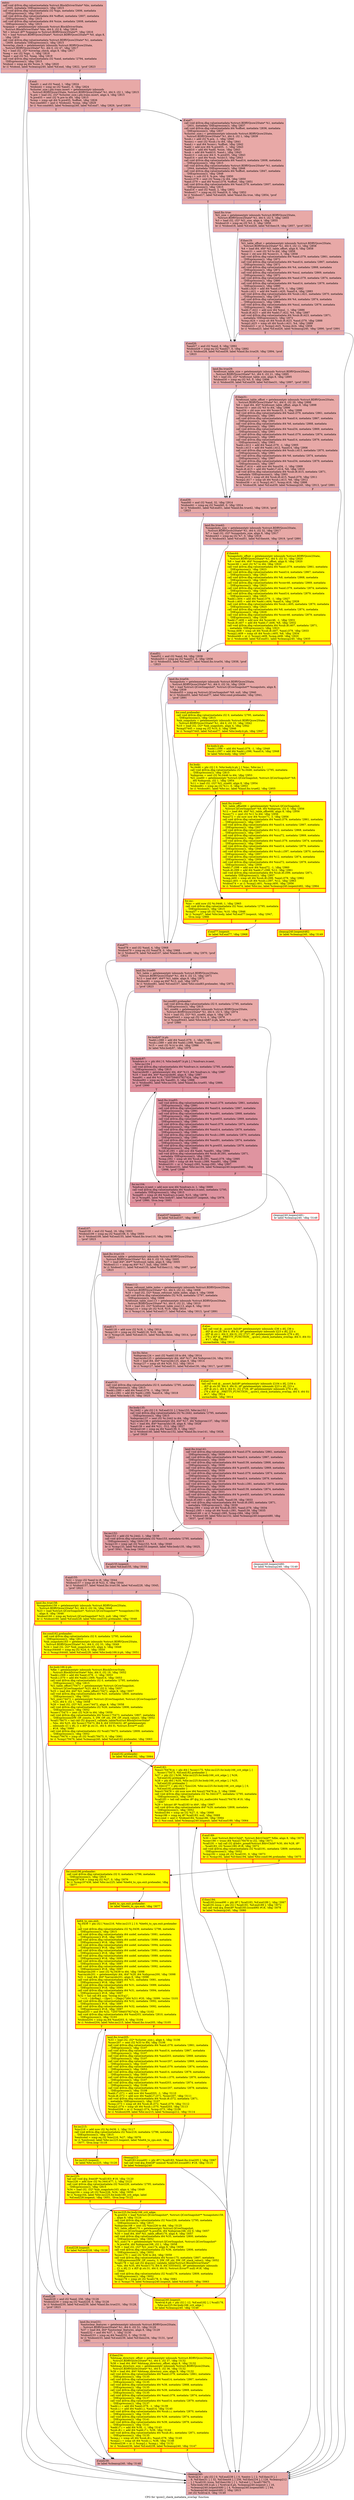 digraph "CFG for 'qcow2_check_metadata_overlap' function" {
	label="CFG for 'qcow2_check_metadata_overlap' function";

	Node0x55f1d0588f10 [shape=record,color="#3d50c3ff", style=filled, fillcolor="#ca3b3770",label="{entry:\l  call void @llvm.dbg.value(metadata %struct.BlockDriverState* %bs, metadata\l... !2605, metadata !DIExpression()), !dbg !2815\l  call void @llvm.dbg.value(metadata i32 %ign, metadata !2606, metadata\l... !DIExpression()), !dbg !2815\l  call void @llvm.dbg.value(metadata i64 %offset, metadata !2607, metadata\l... !DIExpression()), !dbg !2815\l  call void @llvm.dbg.value(metadata i64 %size, metadata !2608, metadata\l... !DIExpression()), !dbg !2815\l  %opaque = getelementptr inbounds %struct.BlockDriverState,\l... %struct.BlockDriverState* %bs, i64 0, i32 8, !dbg !2816\l  %0 = bitcast i8** %opaque to %struct.BDRVQcow2State**, !dbg !2816\l  %1 = load %struct.BDRVQcow2State*, %struct.BDRVQcow2State** %0, align 8,\l... !dbg !2816\l  call void @llvm.dbg.value(metadata %struct.BDRVQcow2State* %1, metadata\l... !2609, metadata !DIExpression()), !dbg !2815\l  %overlap_check = getelementptr inbounds %struct.BDRVQcow2State,\l... %struct.BDRVQcow2State* %1, i64 0, i32 47, !dbg !2817\l  %2 = load i32, i32* %overlap_check, align 8, !dbg !2817\l  %neg = xor i32 %ign, -1, !dbg !2818\l  %and = and i32 %2, %neg, !dbg !2819\l  call void @llvm.dbg.value(metadata i32 %and, metadata !2794, metadata\l... !DIExpression()), !dbg !2815\l  %tobool = icmp eq i64 %size, 0, !dbg !2820\l  br i1 %tobool, label %cleanup240, label %if.end, !dbg !2822, !prof !2823\l|{<s0>T|<s1>F}}"];
	Node0x55f1d0588f10:s0 -> Node0x55f1d05baf30;
	Node0x55f1d0588f10:s1 -> Node0x55f1d05baa00;
	Node0x55f1d05baa00 [shape=record,color="#3d50c3ff", style=filled, fillcolor="#ca3b3770",label="{if.end:                                           \l  %and1 = and i32 %and, 1, !dbg !2824\l  %tobool2 = icmp ne i32 %and1, 0, !dbg !2824\l  %cluster_size.i.phi.trans.insert = getelementptr inbounds\l... %struct.BDRVQcow2State, %struct.BDRVQcow2State* %1, i64 0, i32 1, !dbg !2815\l  %.pre = load i32, i32* %cluster_size.i.phi.trans.insert, align 4, !dbg !2815\l  %.pre455 = sext i32 %.pre to i64, !dbg !2815\l  %cmp = icmp sgt i64 %.pre455, %offset, !dbg !2826\l  %or.cond463 = and i1 %tobool2, %cmp, !dbg !2829\l  br i1 %or.cond463, label %cleanup240, label %if.end7, !dbg !2829, !prof !2830\l|{<s0>T|<s1>F}}"];
	Node0x55f1d05baa00:s0 -> Node0x55f1d05baf30;
	Node0x55f1d05baa00:s1 -> Node0x55f1d05bb3c0;
	Node0x55f1d05bb3c0 [shape=record,color="#3d50c3ff", style=filled, fillcolor="#ca3b3770",label="{if.end7:                                          \l  call void @llvm.dbg.value(metadata %struct.BDRVQcow2State* %1, metadata\l... !2831, metadata !DIExpression()), !dbg !2837\l  call void @llvm.dbg.value(metadata i64 %offset, metadata !2836, metadata\l... !DIExpression()), !dbg !2837\l  %cluster_size.i = getelementptr inbounds %struct.BDRVQcow2State,\l... %struct.BDRVQcow2State* %1, i64 0, i32 1, !dbg !2839\l  %sub.i = add i32 %.pre, -1, !dbg !2840\l  %conv.i = sext i32 %sub.i to i64, !dbg !2841\l  %and.i = and i64 %conv.i, %offset, !dbg !2842\l  %add = add nsw i64 %.pre455, -1, !dbg !2843\l  %add10 = add i64 %add, %size, !dbg !2843\l  %sub = add i64 %add10, %and.i, !dbg !2843\l  %sub13 = sub nsw i64 0, %.pre455, !dbg !2843\l  %and14 = and i64 %sub, %sub13, !dbg !2843\l  call void @llvm.dbg.value(metadata i64 %and14, metadata !2608, metadata\l... !DIExpression()), !dbg !2815\l  call void @llvm.dbg.value(metadata %struct.BDRVQcow2State* %1, metadata\l... !2844, metadata !DIExpression()), !dbg !2848\l  call void @llvm.dbg.value(metadata i64 %offset, metadata !2847, metadata\l... !DIExpression()), !dbg !2848\l  %neg.i = sub i32 0, %.pre, !dbg !2850\l  %conv.i378 = sext i32 %neg.i to i64, !dbg !2850\l  %and.i379 = and i64 %conv.i378, %offset, !dbg !2851\l  call void @llvm.dbg.value(metadata i64 %and.i379, metadata !2607, metadata\l... !DIExpression()), !dbg !2815\l  %and16 = and i32 %and, 2, !dbg !2852\l  %tobool17 = icmp eq i32 %and16, 0, !dbg !2852\l  br i1 %tobool17, label %if.end26, label %land.lhs.true, !dbg !2854, !prof\l... !2823\l|{<s0>T|<s1>F}}"];
	Node0x55f1d05bb3c0:s0 -> Node0x55f1d05be9e0;
	Node0x55f1d05bb3c0:s1 -> Node0x55f1d05bea50;
	Node0x55f1d05bea50 [shape=record,color="#3d50c3ff", style=filled, fillcolor="#ca3b3770",label="{land.lhs.true:                                    \l  %l1_size = getelementptr inbounds %struct.BDRVQcow2State,\l... %struct.BDRVQcow2State* %1, i64 0, i32 5, !dbg !2855\l  %3 = load i32, i32* %l1_size, align 4, !dbg !2855\l  %tobool18 = icmp eq i32 %3, 0, !dbg !2856\l  br i1 %tobool18, label %if.end26, label %if.then19, !dbg !2857, !prof !2823\l|{<s0>T|<s1>F}}"];
	Node0x55f1d05bea50:s0 -> Node0x55f1d05be9e0;
	Node0x55f1d05bea50:s1 -> Node0x55f1d05be970;
	Node0x55f1d05be970 [shape=record,color="#3d50c3ff", style=filled, fillcolor="#ca3b3770",label="{if.then19:                                        \l  %l1_table_offset = getelementptr inbounds %struct.BDRVQcow2State,\l... %struct.BDRVQcow2State* %1, i64 0, i32 12, !dbg !2858\l  %4 = load i64, i64* %l1_table_offset, align 8, !dbg !2858\l  %conv21 = sext i32 %3 to i64, !dbg !2858\l  %mul = shl nsw i64 %conv21, 3, !dbg !2858\l  call void @llvm.dbg.value(metadata i64 %and.i379, metadata !2861, metadata\l... !DIExpression()), !dbg !2872\l  call void @llvm.dbg.value(metadata i64 %and14, metadata !2867, metadata\l... !DIExpression()), !dbg !2872\l  call void @llvm.dbg.value(metadata i64 %4, metadata !2868, metadata\l... !DIExpression()), !dbg !2872\l  call void @llvm.dbg.value(metadata i64 %mul, metadata !2869, metadata\l... !DIExpression()), !dbg !2872\l  call void @llvm.dbg.value(metadata i64 %and.i379, metadata !2874, metadata\l... !DIExpression()), !dbg !2880\l  call void @llvm.dbg.value(metadata i64 %and14, metadata !2879, metadata\l... !DIExpression()), !dbg !2880\l  %add.i.i420 = add i64 %and.i379, -1, !dbg !2882\l  %sub.i.i421 = add i64 %add.i.i420, %and14, !dbg !2883\l  call void @llvm.dbg.value(metadata i64 %sub.i.i421, metadata !2870, metadata\l... !DIExpression()), !dbg !2872\l  call void @llvm.dbg.value(metadata i64 %4, metadata !2874, metadata\l... !DIExpression()), !dbg !2884\l  call void @llvm.dbg.value(metadata i64 %mul, metadata !2879, metadata\l... !DIExpression()), !dbg !2884\l  %add.i7.i422 = add nsw i64 %mul, -1, !dbg !2886\l  %sub.i8.i423 = add i64 %add.i7.i422, %4, !dbg !2887\l  call void @llvm.dbg.value(metadata i64 %sub.i8.i423, metadata !2871,\l... metadata !DIExpression()), !dbg !2872\l  %cmp.i424 = icmp ult i64 %sub.i8.i423, %and.i379, !dbg !2888\l  %cmp2.i425 = icmp ult i64 %sub.i.i421, %4, !dbg !2889\l  %tobool23 = or i1 %cmp2.i425, %cmp.i424, !dbg !2858\l  br i1 %tobool23, label %if.end26, label %cleanup240, !dbg !2890, !prof !2891\l|{<s0>T|<s1>F}}"];
	Node0x55f1d05be970:s0 -> Node0x55f1d05be9e0;
	Node0x55f1d05be970:s1 -> Node0x55f1d05baf30;
	Node0x55f1d05be9e0 [shape=record,color="#3d50c3ff", style=filled, fillcolor="#ca3b3770",label="{if.end26:                                         \l  %and27 = and i32 %and, 8, !dbg !2892\l  %tobool28 = icmp eq i32 %and27, 0, !dbg !2892\l  br i1 %tobool28, label %if.end39, label %land.lhs.true29, !dbg !2894, !prof\l... !2823\l|{<s0>T|<s1>F}}"];
	Node0x55f1d05be9e0:s0 -> Node0x55f1d05bcfc0;
	Node0x55f1d05be9e0:s1 -> Node0x55f1d05c0810;
	Node0x55f1d05c0810 [shape=record,color="#3d50c3ff", style=filled, fillcolor="#ca3b3770",label="{land.lhs.true29:                                  \l  %refcount_table_size = getelementptr inbounds %struct.BDRVQcow2State,\l... %struct.BDRVQcow2State* %1, i64 0, i32 21, !dbg !2895\l  %5 = load i32, i32* %refcount_table_size, align 8, !dbg !2895\l  %tobool30 = icmp eq i32 %5, 0, !dbg !2896\l  br i1 %tobool30, label %if.end39, label %if.then31, !dbg !2897, !prof !2823\l|{<s0>T|<s1>F}}"];
	Node0x55f1d05c0810:s0 -> Node0x55f1d05bcfc0;
	Node0x55f1d05c0810:s1 -> Node0x55f1d01c6130;
	Node0x55f1d01c6130 [shape=record,color="#3d50c3ff", style=filled, fillcolor="#ca3b3770",label="{if.then31:                                        \l  %refcount_table_offset = getelementptr inbounds %struct.BDRVQcow2State,\l... %struct.BDRVQcow2State* %1, i64 0, i32 20, !dbg !2898\l  %6 = load i64, i64* %refcount_table_offset, align 8, !dbg !2898\l  %conv33 = zext i32 %5 to i64, !dbg !2898\l  %mul34 = shl nuw nsw i64 %conv33, 3, !dbg !2898\l  call void @llvm.dbg.value(metadata i64 %and.i379, metadata !2861, metadata\l... !DIExpression()), !dbg !2901\l  call void @llvm.dbg.value(metadata i64 %and14, metadata !2867, metadata\l... !DIExpression()), !dbg !2901\l  call void @llvm.dbg.value(metadata i64 %6, metadata !2868, metadata\l... !DIExpression()), !dbg !2901\l  call void @llvm.dbg.value(metadata i64 %mul34, metadata !2869, metadata\l... !DIExpression()), !dbg !2901\l  call void @llvm.dbg.value(metadata i64 %and.i379, metadata !2874, metadata\l... !DIExpression()), !dbg !2903\l  call void @llvm.dbg.value(metadata i64 %and14, metadata !2879, metadata\l... !DIExpression()), !dbg !2903\l  %add.i.i412 = add i64 %and.i379, -1, !dbg !2905\l  %sub.i.i413 = add i64 %add.i.i412, %and14, !dbg !2906\l  call void @llvm.dbg.value(metadata i64 %sub.i.i413, metadata !2870, metadata\l... !DIExpression()), !dbg !2901\l  call void @llvm.dbg.value(metadata i64 %6, metadata !2874, metadata\l... !DIExpression()), !dbg !2907\l  call void @llvm.dbg.value(metadata i64 %mul34, metadata !2879, metadata\l... !DIExpression()), !dbg !2907\l  %add.i7.i414 = add nsw i64 %mul34, -1, !dbg !2909\l  %sub.i8.i415 = add i64 %add.i7.i414, %6, !dbg !2910\l  call void @llvm.dbg.value(metadata i64 %sub.i8.i415, metadata !2871,\l... metadata !DIExpression()), !dbg !2901\l  %cmp.i416 = icmp ult i64 %sub.i8.i415, %and.i379, !dbg !2911\l  %cmp2.i417 = icmp ult i64 %sub.i.i413, %6, !dbg !2912\l  %tobool36 = or i1 %cmp2.i417, %cmp.i416, !dbg !2898\l  br i1 %tobool36, label %if.end39, label %cleanup240, !dbg !2913, !prof !2891\l|{<s0>T|<s1>F}}"];
	Node0x55f1d01c6130:s0 -> Node0x55f1d05bcfc0;
	Node0x55f1d01c6130:s1 -> Node0x55f1d05baf30;
	Node0x55f1d05bcfc0 [shape=record,color="#3d50c3ff", style=filled, fillcolor="#ca3b3770",label="{if.end39:                                         \l  %and40 = and i32 %and, 32, !dbg !2914\l  %tobool41 = icmp eq i32 %and40, 0, !dbg !2914\l  br i1 %tobool41, label %if.end51, label %land.lhs.true42, !dbg !2916, !prof\l... !2823\l|{<s0>T|<s1>F}}"];
	Node0x55f1d05bcfc0:s0 -> Node0x55f1d05c1d40;
	Node0x55f1d05bcfc0:s1 -> Node0x55f1d05c1d90;
	Node0x55f1d05c1d90 [shape=record,color="#3d50c3ff", style=filled, fillcolor="#ca3b3770",label="{land.lhs.true42:                                  \l  %snapshots_size = getelementptr inbounds %struct.BDRVQcow2State,\l... %struct.BDRVQcow2State* %1, i64 0, i32 32, !dbg !2917\l  %7 = load i32, i32* %snapshots_size, align 8, !dbg !2917\l  %tobool43 = icmp eq i32 %7, 0, !dbg !2918\l  br i1 %tobool43, label %if.end51, label %if.then44, !dbg !2919, !prof !2891\l|{<s0>T|<s1>F}}"];
	Node0x55f1d05c1d90:s0 -> Node0x55f1d05c1d40;
	Node0x55f1d05c1d90:s1 -> Node0x55f1d05c1cf0;
	Node0x55f1d05c1cf0 [shape=record,penwidth=3.0, style="filled", color="red", fillcolor="yellow",label="{if.then44:                                        \l  %snapshots_offset = getelementptr inbounds %struct.BDRVQcow2State,\l... %struct.BDRVQcow2State* %1, i64 0, i32 31, !dbg !2920\l  %8 = load i64, i64* %snapshots_offset, align 8, !dbg !2920\l  %conv46 = sext i32 %7 to i64, !dbg !2920\l  call void @llvm.dbg.value(metadata i64 %and.i379, metadata !2861, metadata\l... !DIExpression()), !dbg !2923\l  call void @llvm.dbg.value(metadata i64 %and14, metadata !2867, metadata\l... !DIExpression()), !dbg !2923\l  call void @llvm.dbg.value(metadata i64 %8, metadata !2868, metadata\l... !DIExpression()), !dbg !2923\l  call void @llvm.dbg.value(metadata i64 %conv46, metadata !2869, metadata\l... !DIExpression()), !dbg !2923\l  call void @llvm.dbg.value(metadata i64 %and.i379, metadata !2874, metadata\l... !DIExpression()), !dbg !2925\l  call void @llvm.dbg.value(metadata i64 %and14, metadata !2879, metadata\l... !DIExpression()), !dbg !2925\l  %add.i.i404 = add i64 %and.i379, -1, !dbg !2927\l  %sub.i.i405 = add i64 %add.i.i404, %and14, !dbg !2928\l  call void @llvm.dbg.value(metadata i64 %sub.i.i405, metadata !2870, metadata\l... !DIExpression()), !dbg !2923\l  call void @llvm.dbg.value(metadata i64 %8, metadata !2874, metadata\l... !DIExpression()), !dbg !2929\l  call void @llvm.dbg.value(metadata i64 %conv46, metadata !2879, metadata\l... !DIExpression()), !dbg !2929\l  %add.i7.i406 = add nsw i64 %conv46, -1, !dbg !2931\l  %sub.i8.i407 = add i64 %add.i7.i406, %8, !dbg !2932\l  call void @llvm.dbg.value(metadata i64 %sub.i8.i407, metadata !2871,\l... metadata !DIExpression()), !dbg !2923\l  %cmp.i408 = icmp ult i64 %sub.i8.i407, %and.i379, !dbg !2933\l  %cmp2.i409 = icmp ult i64 %sub.i.i405, %8, !dbg !2934\l  %tobool48 = or i1 %cmp2.i409, %cmp.i408, !dbg !2920\l  br i1 %tobool48, label %if.end51, label %cleanup240, !dbg !2935\l|{<s0>T|<s1>F}}"];
	Node0x55f1d05c1cf0:s0 -> Node0x55f1d05c1d40;
	Node0x55f1d05c1cf0:s1 -> Node0x55f1d05baf30;
	Node0x55f1d05c1d40 [shape=record,color="#3d50c3ff", style=filled, fillcolor="#ca3b3770",label="{if.end51:                                         \l  %and52 = and i32 %and, 64, !dbg !2936\l  %tobool53 = icmp eq i32 %and52, 0, !dbg !2936\l  br i1 %tobool53, label %if.end77, label %land.lhs.true54, !dbg !2938, !prof\l... !2823\l|{<s0>T|<s1>F}}"];
	Node0x55f1d05c1d40:s0 -> Node0x55f1d04fbf90;
	Node0x55f1d05c1d40:s1 -> Node0x55f1d04fbfe0;
	Node0x55f1d04fbfe0 [shape=record,color="#3d50c3ff", style=filled, fillcolor="#ca3b3770",label="{land.lhs.true54:                                  \l  %snapshots = getelementptr inbounds %struct.BDRVQcow2State,\l... %struct.BDRVQcow2State* %1, i64 0, i32 34, !dbg !2939\l  %9 = load %struct.QCowSnapshot*, %struct.QCowSnapshot** %snapshots, align 8,\l... !dbg !2939\l  %tobool55 = icmp eq %struct.QCowSnapshot* %9, null, !dbg !2940\l  br i1 %tobool55, label %if.end77, label %for.cond.preheader, !dbg !2941,\l... !prof !2891\l|{<s0>T|<s1>F}}"];
	Node0x55f1d04fbfe0:s0 -> Node0x55f1d04fbf90;
	Node0x55f1d04fbfe0:s1 -> Node0x55f1d0791820;
	Node0x55f1d0791820 [shape=record,penwidth=3.0, style="filled", color="red", fillcolor="yellow",label="{for.cond.preheader:                               \l  call void @llvm.dbg.value(metadata i32 0, metadata !2795, metadata\l... !DIExpression()), !dbg !2815\l  %nb_snapshots = getelementptr inbounds %struct.BDRVQcow2State,\l... %struct.BDRVQcow2State* %1, i64 0, i32 33, !dbg !2942\l  %10 = load i32, i32* %nb_snapshots, align 4, !dbg !2942\l  %cmp57445 = icmp eq i32 %10, 0, !dbg !2946\l  br i1 %cmp57445, label %if.end77, label %for.body.lr.ph, !dbg !2947\l|{<s0>T|<s1>F}}"];
	Node0x55f1d0791820:s0 -> Node0x55f1d04fbf90;
	Node0x55f1d0791820:s1 -> Node0x55f1d0538440;
	Node0x55f1d0538440 [shape=record,penwidth=3.0, style="filled", color="red", fillcolor="yellow",label="{for.body.lr.ph:                                   \l  %add.i.i396 = add i64 %and.i379, -1, !dbg !2948\l  %sub.i.i397 = add i64 %add.i.i396, %and14, !dbg !2948\l  br label %for.body, !dbg !2947\l}"];
	Node0x55f1d0538440 -> Node0x55f1d04fccc0;
	Node0x55f1d04fccc0 [shape=record,penwidth=3.0, style="filled", color="red", fillcolor="yellow",label="{for.body:                                         \l  %i.0446 = phi i32 [ 0, %for.body.lr.ph ], [ %inc, %for.inc ]\l  call void @llvm.dbg.value(metadata i32 %i.0446, metadata !2795, metadata\l... !DIExpression()), !dbg !2815\l  %idxprom = sext i32 %i.0446 to i64, !dbg !2953\l  %l1_size60 = getelementptr %struct.QCowSnapshot, %struct.QCowSnapshot* %9,\l... i64 %idxprom, i32 1, !dbg !2954\l  %11 = load i32, i32* %l1_size60, align 8, !dbg !2954\l  %tobool61 = icmp eq i32 %11, 0, !dbg !2953\l  br i1 %tobool61, label %for.inc, label %land.lhs.true62, !dbg !2955\l|{<s0>T|<s1>F}}"];
	Node0x55f1d04fccc0:s0 -> Node0x55f1d04fcc10;
	Node0x55f1d04fccc0:s1 -> Node0x55f1d05bf460;
	Node0x55f1d05bf460 [shape=record,penwidth=3.0, style="filled", color="red", fillcolor="yellow",label="{land.lhs.true62:                                  \l  %l1_table_offset66 = getelementptr %struct.QCowSnapshot,\l... %struct.QCowSnapshot* %9, i64 %idxprom, i32 0, !dbg !2956\l  %12 = load i64, i64* %l1_table_offset66, align 8, !dbg !2956\l  %conv71 = zext i32 %11 to i64, !dbg !2956\l  %mul72 = shl nuw nsw i64 %conv71, 3, !dbg !2956\l  call void @llvm.dbg.value(metadata i64 %and.i379, metadata !2861, metadata\l... !DIExpression()), !dbg !2957\l  call void @llvm.dbg.value(metadata i64 %and14, metadata !2867, metadata\l... !DIExpression()), !dbg !2957\l  call void @llvm.dbg.value(metadata i64 %12, metadata !2868, metadata\l... !DIExpression()), !dbg !2957\l  call void @llvm.dbg.value(metadata i64 %mul72, metadata !2869, metadata\l... !DIExpression()), !dbg !2957\l  call void @llvm.dbg.value(metadata i64 %and.i379, metadata !2874, metadata\l... !DIExpression()), !dbg !2948\l  call void @llvm.dbg.value(metadata i64 %and14, metadata !2879, metadata\l... !DIExpression()), !dbg !2948\l  call void @llvm.dbg.value(metadata i64 %sub.i.i397, metadata !2870, metadata\l... !DIExpression()), !dbg !2957\l  call void @llvm.dbg.value(metadata i64 %12, metadata !2874, metadata\l... !DIExpression()), !dbg !2958\l  call void @llvm.dbg.value(metadata i64 %mul72, metadata !2879, metadata\l... !DIExpression()), !dbg !2958\l  %add.i7.i398 = add nsw i64 %mul72, -1, !dbg !2960\l  %sub.i8.i399 = add i64 %add.i7.i398, %12, !dbg !2961\l  call void @llvm.dbg.value(metadata i64 %sub.i8.i399, metadata !2871,\l... metadata !DIExpression()), !dbg !2957\l  %cmp.i400 = icmp ult i64 %sub.i8.i399, %and.i379, !dbg !2962\l  %cmp2.i401 = icmp ult i64 %sub.i.i397, %12, !dbg !2963\l  %tobool74 = or i1 %cmp2.i401, %cmp.i400, !dbg !2956\l  br i1 %tobool74, label %for.inc, label %cleanup240.loopexit482, !dbg !2964\l|{<s0>T|<s1>F}}"];
	Node0x55f1d05bf460:s0 -> Node0x55f1d04fcc10;
	Node0x55f1d05bf460:s1 -> Node0x55f1d05bf680;
	Node0x55f1d04fcc10 [shape=record,penwidth=3.0, style="filled", color="red", fillcolor="yellow",label="{for.inc:                                          \l  %inc = add nuw i32 %i.0446, 1, !dbg !2965\l  call void @llvm.dbg.value(metadata i32 %inc, metadata !2795, metadata\l... !DIExpression()), !dbg !2815\l  %cmp57 = icmp ult i32 %inc, %10, !dbg !2946\l  br i1 %cmp57, label %for.body, label %if.end77.loopexit, !dbg !2947,\l... !llvm.loop !2966\l|{<s0>T|<s1>F}}"];
	Node0x55f1d04fcc10:s0 -> Node0x55f1d04fccc0;
	Node0x55f1d04fcc10:s1 -> Node0x55f1d0832bf0;
	Node0x55f1d0832bf0 [shape=record,penwidth=3.0, style="filled", color="red", fillcolor="yellow",label="{if.end77.loopexit:                                \l  br label %if.end77, !dbg !2968\l}"];
	Node0x55f1d0832bf0 -> Node0x55f1d04fbf90;
	Node0x55f1d04fbf90 [shape=record,color="#3d50c3ff", style=filled, fillcolor="#ca3b3770",label="{if.end77:                                         \l  %and78 = and i32 %and, 4, !dbg !2968\l  %tobool79 = icmp eq i32 %and78, 0, !dbg !2968\l  br i1 %tobool79, label %if.end107, label %land.lhs.true80, !dbg !2970, !prof\l... !2823\l|{<s0>T|<s1>F}}"];
	Node0x55f1d04fbf90:s0 -> Node0x55f1d04ffac0;
	Node0x55f1d04fbf90:s1 -> Node0x55f1d04ffb10;
	Node0x55f1d04ffb10 [shape=record,color="#3d50c3ff", style=filled, fillcolor="#ca3b3770",label="{land.lhs.true80:                                  \l  %l1_table = getelementptr inbounds %struct.BDRVQcow2State,\l... %struct.BDRVQcow2State* %1, i64 0, i32 13, !dbg !2971\l  %13 = load i64*, i64** %l1_table, align 8, !dbg !2971\l  %tobool81 = icmp eq i64* %13, null, !dbg !2972\l  br i1 %tobool81, label %if.end107, label %for.cond83.preheader, !dbg !2973,\l... !prof !2823\l|{<s0>T|<s1>F}}"];
	Node0x55f1d04ffb10:s0 -> Node0x55f1d04ffac0;
	Node0x55f1d04ffb10:s1 -> Node0x55f1d04b0ef0;
	Node0x55f1d04b0ef0 [shape=record,color="#3d50c3ff", style=filled, fillcolor="#ca3b3770",label="{for.cond83.preheader:                             \l  call void @llvm.dbg.value(metadata i32 0, metadata !2795, metadata\l... !DIExpression()), !dbg !2815\l  %l1_size84 = getelementptr inbounds %struct.BDRVQcow2State,\l... %struct.BDRVQcow2State* %1, i64 0, i32 5, !dbg !2974\l  %14 = load i32, i32* %l1_size84, align 4, !dbg !2974\l  %cmp85443 = icmp sgt i32 %14, 0, !dbg !2978\l  br i1 %cmp85443, label %for.body87.lr.ph, label %if.end107, !dbg !2979,\l... !prof !2980\l|{<s0>T|<s1>F}}"];
	Node0x55f1d04b0ef0:s0 -> Node0x55f1d04e7f10;
	Node0x55f1d04b0ef0:s1 -> Node0x55f1d04ffac0;
	Node0x55f1d04e7f10 [shape=record,color="#3d50c3ff", style=filled, fillcolor="#cc403a70",label="{for.body87.lr.ph:                                 \l  %add.i.i388 = add i64 %and.i379, -1, !dbg !2981\l  %sub.i.i389 = add i64 %add.i.i388, %and14, !dbg !2981\l  %15 = sext i32 %14 to i64, !dbg !2986\l  br label %for.body87, !dbg !2979\l}"];
	Node0x55f1d04e7f10 -> Node0x55f1d0500650;
	Node0x55f1d0500650 [shape=record,color="#b70d28ff", style=filled, fillcolor="#b70d2870",label="{for.body87:                                       \l  %indvars.iv = phi i64 [ 0, %for.body87.lr.ph ], [ %indvars.iv.next,\l... %for.inc104 ]\l  call void @llvm.dbg.value(metadata i64 %indvars.iv, metadata !2795, metadata\l... !DIExpression()), !dbg !2815\l  %arrayidx90 = getelementptr i64, i64* %13, i64 %indvars.iv, !dbg !2987\l  %16 = load i64, i64* %arrayidx90, align 8, !dbg !2987\l  %and91 = and i64 %16, 72057594037927424, !dbg !2988\l  %tobool92 = icmp eq i64 %and91, 0, !dbg !2988\l  br i1 %tobool92, label %for.inc104, label %land.lhs.true93, !dbg !2989,\l... !prof !2990\l|{<s0>T|<s1>F}}"];
	Node0x55f1d0500650:s0 -> Node0x55f1d05005a0;
	Node0x55f1d0500650:s1 -> Node0x55f1d0500d90;
	Node0x55f1d0500d90 [shape=record,color="#b70d28ff", style=filled, fillcolor="#b70d2870",label="{land.lhs.true93:                                  \l  call void @llvm.dbg.value(metadata i64 %and.i379, metadata !2861, metadata\l... !DIExpression()), !dbg !2991\l  call void @llvm.dbg.value(metadata i64 %and14, metadata !2867, metadata\l... !DIExpression()), !dbg !2991\l  call void @llvm.dbg.value(metadata i64 %and91, metadata !2868, metadata\l... !DIExpression()), !dbg !2991\l  call void @llvm.dbg.value(metadata i64 %.pre455, metadata !2869, metadata\l... !DIExpression()), !dbg !2991\l  call void @llvm.dbg.value(metadata i64 %and.i379, metadata !2874, metadata\l... !DIExpression()), !dbg !2981\l  call void @llvm.dbg.value(metadata i64 %and14, metadata !2879, metadata\l... !DIExpression()), !dbg !2981\l  call void @llvm.dbg.value(metadata i64 %sub.i.i389, metadata !2870, metadata\l... !DIExpression()), !dbg !2991\l  call void @llvm.dbg.value(metadata i64 %and91, metadata !2874, metadata\l... !DIExpression()), !dbg !2992\l  call void @llvm.dbg.value(metadata i64 %.pre455, metadata !2879, metadata\l... !DIExpression()), !dbg !2992\l  %sub.i8.i391 = add nsw i64 %add, %and91, !dbg !2994\l  call void @llvm.dbg.value(metadata i64 %sub.i8.i391, metadata !2871,\l... metadata !DIExpression()), !dbg !2991\l  %cmp.i392 = icmp ult i64 %sub.i8.i391, %and.i379, !dbg !2995\l  %cmp2.i393 = icmp ult i64 %sub.i.i389, %and91, !dbg !2996\l  %tobool101 = or i1 %cmp2.i393, %cmp.i392, !dbg !2997\l  br i1 %tobool101, label %for.inc104, label %cleanup240.loopexit481, !dbg\l... !2998, !prof !2999\l|{<s0>T|<s1>F}}"];
	Node0x55f1d0500d90:s0 -> Node0x55f1d05005a0;
	Node0x55f1d0500d90:s1 -> Node0x55f1d0827660;
	Node0x55f1d05005a0 [shape=record,color="#b70d28ff", style=filled, fillcolor="#b70d2870",label="{for.inc104:                                       \l  %indvars.iv.next = add nuw nsw i64 %indvars.iv, 1, !dbg !3000\l  call void @llvm.dbg.value(metadata i64 %indvars.iv.next, metadata !2795,\l... metadata !DIExpression()), !dbg !2815\l  %cmp85 = icmp slt i64 %indvars.iv.next, %15, !dbg !2978\l  br i1 %cmp85, label %for.body87, label %if.end107.loopexit, !dbg !2979,\l... !prof !2980, !llvm.loop !3001\l|{<s0>T|<s1>F}}"];
	Node0x55f1d05005a0:s0 -> Node0x55f1d0500650;
	Node0x55f1d05005a0:s1 -> Node0x55f1d049f420;
	Node0x55f1d049f420 [shape=record,color="#3d50c3ff", style=filled, fillcolor="#cc403a70",label="{if.end107.loopexit:                               \l  br label %if.end107, !dbg !3003\l}"];
	Node0x55f1d049f420 -> Node0x55f1d04ffac0;
	Node0x55f1d04ffac0 [shape=record,color="#3d50c3ff", style=filled, fillcolor="#ca3b3770",label="{if.end107:                                        \l  %and108 = and i32 %and, 16, !dbg !3003\l  %tobool109 = icmp eq i32 %and108, 0, !dbg !3003\l  br i1 %tobool109, label %if.end155, label %land.lhs.true110, !dbg !3004,\l... !prof !2823\l|{<s0>T|<s1>F}}"];
	Node0x55f1d04ffac0:s0 -> Node0x55f1d05d2f90;
	Node0x55f1d04ffac0:s1 -> Node0x55f1d05d2fe0;
	Node0x55f1d05d2fe0 [shape=record,color="#3d50c3ff", style=filled, fillcolor="#ca3b3770",label="{land.lhs.true110:                                 \l  %refcount_table = getelementptr inbounds %struct.BDRVQcow2State,\l... %struct.BDRVQcow2State* %1, i64 0, i32 19, !dbg !3005\l  %17 = load i64*, i64** %refcount_table, align 8, !dbg !3005\l  %tobool111 = icmp eq i64* %17, null, !dbg !3006\l  br i1 %tobool111, label %if.end155, label %if.then112, !dbg !3007, !prof\l... !2823\l|{<s0>T|<s1>F}}"];
	Node0x55f1d05d2fe0:s0 -> Node0x55f1d05d2f90;
	Node0x55f1d05d2fe0:s1 -> Node0x55f1d05bf7a0;
	Node0x55f1d05bf7a0 [shape=record,color="#3d50c3ff", style=filled, fillcolor="#ca3b3770",label="{if.then112:                                       \l  %max_refcount_table_index = getelementptr inbounds %struct.BDRVQcow2State,\l... %struct.BDRVQcow2State* %1, i64 0, i32 22, !dbg !3008\l  %18 = load i32, i32* %max_refcount_table_index, align 4, !dbg !3008\l  call void @llvm.dbg.value(metadata i32 %18, metadata !2797, metadata\l... !DIExpression()), !dbg !3009\l  %refcount_table_size113 = getelementptr inbounds %struct.BDRVQcow2State,\l... %struct.BDRVQcow2State* %1, i64 0, i32 21, !dbg !3010\l  %19 = load i32, i32* %refcount_table_size113, align 8, !dbg !3010\l  %cmp114 = icmp ult i32 %18, %19, !dbg !3010\l  br i1 %cmp114, label %if.end117, label %if.else, !dbg !3013, !prof !2891\l|{<s0>T|<s1>F}}"];
	Node0x55f1d05bf7a0:s0 -> Node0x55f1d05d3f80;
	Node0x55f1d05bf7a0:s1 -> Node0x55f1d05d3fd0;
	Node0x55f1d05d3fd0 [shape=record,penwidth=3.0, style="filled", color="red", fillcolor="yellow",label="{if.else:                                          \l  tail call void @__assert_fail(i8* getelementptr inbounds ([36 x i8], [36 x\l... i8]* @.str.29, i64 0, i64 0), i8* getelementptr inbounds ([23 x i8], [23 x\l... i8]* @.str.1, i64 0, i64 0), i32 2727, i8* getelementptr inbounds ([76 x i8],\l... [76 x i8]* @__PRETTY_FUNCTION__.qcow2_check_metadata_overlap, i64 0, i64 0))\l... #17, !dbg !3010\l  unreachable, !dbg !3010\l}"];
	Node0x55f1d05d3f80 [shape=record,color="#3d50c3ff", style=filled, fillcolor="#ca3b3770",label="{if.end117:                                        \l  %add118 = add nuw i32 %18, 1, !dbg !3014\l  %cmp120 = icmp eq i32 %add118, %19, !dbg !3014\l  br i1 %cmp120, label %if.end131, label %lor.lhs.false, !dbg !3014, !prof\l... !2823\l|{<s0>T|<s1>F}}"];
	Node0x55f1d05d3f80:s0 -> Node0x55f1d05d4b10;
	Node0x55f1d05d3f80:s1 -> Node0x55f1d05d4bd0;
	Node0x55f1d05d4bd0 [shape=record,color="#3d50c3ff", style=filled, fillcolor="#ca3b3770",label="{lor.lhs.false:                                    \l  %idxprom124 = zext i32 %add118 to i64, !dbg !3014\l  %arrayidx125 = getelementptr i64, i64* %17, i64 %idxprom124, !dbg !3014\l  %20 = load i64, i64* %arrayidx125, align 8, !dbg !3014\l  %cmp127 = icmp ult i64 %20, 512, !dbg !3014\l  br i1 %cmp127, label %if.end131, label %if.else130, !dbg !3017, !prof !2891\l|{<s0>T|<s1>F}}"];
	Node0x55f1d05d4bd0:s0 -> Node0x55f1d05d4b10;
	Node0x55f1d05d4bd0:s1 -> Node0x55f1d05d4b60;
	Node0x55f1d05d4b60 [shape=record,penwidth=3.0, style="filled", color="red", fillcolor="yellow",label="{if.else130:                                       \l  tail call void @__assert_fail(i8* getelementptr inbounds ([104 x i8], [104 x\l... i8]* @.str.30, i64 0, i64 0), i8* getelementptr inbounds ([23 x i8], [23 x\l... i8]* @.str.1, i64 0, i64 0), i32 2729, i8* getelementptr inbounds ([76 x i8],\l... [76 x i8]* @__PRETTY_FUNCTION__.qcow2_check_metadata_overlap, i64 0, i64 0))\l... #17, !dbg !3014\l  unreachable, !dbg !3014\l}"];
	Node0x55f1d05d4b10 [shape=record,color="#3d50c3ff", style=filled, fillcolor="#ca3b3770",label="{if.end131:                                        \l  call void @llvm.dbg.value(metadata i32 0, metadata !2795, metadata\l... !DIExpression()), !dbg !2815\l  %add.i.i380 = add i64 %and.i379, -1, !dbg !3018\l  %sub.i.i381 = add i64 %add.i.i380, %and14, !dbg !3018\l  br label %for.body135, !dbg !3025\l}"];
	Node0x55f1d05d4b10 -> Node0x55f1d05d6670;
	Node0x55f1d05d6670 [shape=record,color="#b70d28ff", style=filled, fillcolor="#be242e70",label="{for.body135:                                      \l  %i.2442 = phi i32 [ 0, %if.end131 ], [ %inc153, %for.inc152 ]\l  call void @llvm.dbg.value(metadata i32 %i.2442, metadata !2795, metadata\l... !DIExpression()), !dbg !2815\l  %idxprom137 = sext i32 %i.2442 to i64, !dbg !3026\l  %arrayidx138 = getelementptr i64, i64* %17, i64 %idxprom137, !dbg !3026\l  %21 = load i64, i64* %arrayidx138, align 8, !dbg !3026\l  %and139 = and i64 %21, -512, !dbg !3027\l  %tobool140 = icmp eq i64 %and139, 0, !dbg !3027\l  br i1 %tobool140, label %for.inc152, label %land.lhs.true141, !dbg !3028,\l... !prof !3029\l|{<s0>T|<s1>F}}"];
	Node0x55f1d05d6670:s0 -> Node0x55f1d05d65e0;
	Node0x55f1d05d6670:s1 -> Node0x55f1d05d6c00;
	Node0x55f1d05d6c00 [shape=record,color="#b70d28ff", style=filled, fillcolor="#be242e70",label="{land.lhs.true141:                                 \l  call void @llvm.dbg.value(metadata i64 %and.i379, metadata !2861, metadata\l... !DIExpression()), !dbg !3030\l  call void @llvm.dbg.value(metadata i64 %and14, metadata !2867, metadata\l... !DIExpression()), !dbg !3030\l  call void @llvm.dbg.value(metadata i64 %and139, metadata !2868, metadata\l... !DIExpression()), !dbg !3030\l  call void @llvm.dbg.value(metadata i64 %.pre455, metadata !2869, metadata\l... !DIExpression()), !dbg !3030\l  call void @llvm.dbg.value(metadata i64 %and.i379, metadata !2874, metadata\l... !DIExpression()), !dbg !3018\l  call void @llvm.dbg.value(metadata i64 %and14, metadata !2879, metadata\l... !DIExpression()), !dbg !3018\l  call void @llvm.dbg.value(metadata i64 %sub.i.i381, metadata !2870, metadata\l... !DIExpression()), !dbg !3030\l  call void @llvm.dbg.value(metadata i64 %and139, metadata !2874, metadata\l... !DIExpression()), !dbg !3031\l  call void @llvm.dbg.value(metadata i64 %.pre455, metadata !2879, metadata\l... !DIExpression()), !dbg !3031\l  %sub.i8.i383 = add i64 %add, %and139, !dbg !3033\l  call void @llvm.dbg.value(metadata i64 %sub.i8.i383, metadata !2871,\l... metadata !DIExpression()), !dbg !3030\l  %cmp.i384 = icmp ult i64 %sub.i8.i383, %and.i379, !dbg !3034\l  %cmp2.i385 = icmp ult i64 %sub.i.i381, %and139, !dbg !3035\l  %tobool149 = or i1 %cmp2.i385, %cmp.i384, !dbg !3036\l  br i1 %tobool149, label %for.inc152, label %cleanup240.loopexit480, !dbg\l... !3037, !prof !3038\l|{<s0>T|<s1>F}}"];
	Node0x55f1d05d6c00:s0 -> Node0x55f1d05d65e0;
	Node0x55f1d05d6c00:s1 -> Node0x55f1d07e9a80;
	Node0x55f1d05d65e0 [shape=record,color="#b70d28ff", style=filled, fillcolor="#be242e70",label="{for.inc152:                                       \l  %inc153 = add i32 %i.2442, 1, !dbg !3039\l  call void @llvm.dbg.value(metadata i32 %inc153, metadata !2795, metadata\l... !DIExpression()), !dbg !2815\l  %cmp133 = icmp ugt i32 %inc153, %18, !dbg !3040\l  br i1 %cmp133, label %if.end155.loopexit, label %for.body135, !dbg !3025,\l... !prof !3041, !llvm.loop !3042\l|{<s0>T|<s1>F}}"];
	Node0x55f1d05d65e0:s0 -> Node0x55f1d06b6e10;
	Node0x55f1d05d65e0:s1 -> Node0x55f1d05d6670;
	Node0x55f1d06b6e10 [shape=record,color="#3d50c3ff", style=filled, fillcolor="#ca3b3770",label="{if.end155.loopexit:                               \l  br label %if.end155, !dbg !3044\l}"];
	Node0x55f1d06b6e10 -> Node0x55f1d05d2f90;
	Node0x55f1d05d2f90 [shape=record,color="#3d50c3ff", style=filled, fillcolor="#ca3b3770",label="{if.end155:                                        \l  %22 = trunc i32 %and to i8, !dbg !3044\l  %tobool157 = icmp slt i8 %22, 0, !dbg !3044\l  br i1 %tobool157, label %land.lhs.true158, label %if.end228, !dbg !3045,\l... !prof !2823\l|{<s0>T|<s1>F}}"];
	Node0x55f1d05d2f90:s0 -> Node0x55f1d05d9b80;
	Node0x55f1d05d2f90:s1 -> Node0x55f1d05d9b30;
	Node0x55f1d05d9b80 [shape=record,penwidth=3.0, style="filled", color="red", fillcolor="yellow",label="{land.lhs.true158:                                 \l  %snapshots159 = getelementptr inbounds %struct.BDRVQcow2State,\l... %struct.BDRVQcow2State* %1, i64 0, i32 34, !dbg !3046\l  %23 = load %struct.QCowSnapshot*, %struct.QCowSnapshot** %snapshots159,\l... align 8, !dbg !3046\l  %tobool160 = icmp eq %struct.QCowSnapshot* %23, null, !dbg !3047\l  br i1 %tobool160, label %if.end228, label %for.cond162.preheader, !dbg !3048\l|{<s0>T|<s1>F}}"];
	Node0x55f1d05d9b80:s0 -> Node0x55f1d05d9b30;
	Node0x55f1d05d9b80:s1 -> Node0x55f1d04b9520;
	Node0x55f1d04b9520 [shape=record,penwidth=3.0, style="filled", color="red", fillcolor="yellow",label="{for.cond162.preheader:                            \l  call void @llvm.dbg.value(metadata i32 0, metadata !2795, metadata\l... !DIExpression()), !dbg !2815\l  %nb_snapshots163 = getelementptr inbounds %struct.BDRVQcow2State,\l... %struct.BDRVQcow2State* %1, i64 0, i32 33, !dbg !3049\l  %24 = load i32, i32* %nb_snapshots163, align 4, !dbg !3049\l  %cmp164440 = icmp eq i32 %24, 0, !dbg !3050\l  br i1 %cmp164440, label %if.end228, label %for.body166.lr.ph, !dbg !3051\l|{<s0>T|<s1>F}}"];
	Node0x55f1d04b9520:s0 -> Node0x55f1d05d9b30;
	Node0x55f1d04b9520:s1 -> Node0x55f1d053b100;
	Node0x55f1d053b100 [shape=record,penwidth=3.0, style="filled", color="red", fillcolor="yellow",label="{for.body166.lr.ph:                                \l  %file = getelementptr inbounds %struct.BlockDriverState,\l... %struct.BlockDriverState* %bs, i64 0, i32 19, !dbg !3052\l  %add.i.i369 = add i64 %and.i379, -1, !dbg !3053\l  %sub.i.i370 = add i64 %add.i.i369, %and14, !dbg !3053\l  call void @llvm.dbg.value(metadata i32 0, metadata !2795, metadata\l... !DIExpression()), !dbg !2815\l  %l1_table_offset170471 = getelementptr %struct.QCowSnapshot,\l... %struct.QCowSnapshot* %23, i64 0, i32 0, !dbg !3057\l  %25 = load i64, i64* %l1_table_offset170471, align 8, !dbg !3057\l  call void @llvm.dbg.value(metadata i64 %25, metadata !2800, metadata\l... !DIExpression()), !dbg !3052\l  %l1_size174472 = getelementptr %struct.QCowSnapshot, %struct.QCowSnapshot*\l... %23, i64 0, i32 1, !dbg !3058\l  %26 = load i32, i32* %l1_size174472, align 8, !dbg !3058\l  call void @llvm.dbg.value(metadata i32 %26, metadata !2806, metadata\l... !DIExpression()), !dbg !3052\l  %conv175473 = zext i32 %26 to i64, !dbg !3059\l  call void @llvm.dbg.value(metadata i64 %conv175473, metadata !2807, metadata\l... !DIExpression(DW_OP_constu, 3, DW_OP_shl, DW_OP_stack_value)), !dbg !3052\l  %call178475 = tail call i32 @qcow2_validate_table(%struct.BlockDriverState*\l... %bs, i64 %25, i64 %conv175473, i64 8, i64 33554432, i8* getelementptr\l... inbounds ([1 x i8], [1 x i8]* @.str.31, i64 0, i64 0), %struct.Error** null)\l... #18, !dbg !3060\l  call void @llvm.dbg.value(metadata i32 %call178475, metadata !2809, metadata\l... !DIExpression()), !dbg !3052\l  %cmp179476 = icmp slt i32 %call178475, 0, !dbg !3061\l  br i1 %cmp179476, label %cleanup240, label %if.end182.preheader, !dbg !3063\l|{<s0>T|<s1>F}}"];
	Node0x55f1d053b100:s0 -> Node0x55f1d05baf30;
	Node0x55f1d053b100:s1 -> Node0x55f1d0409470;
	Node0x55f1d0409470 [shape=record,penwidth=3.0, style="filled", color="red", fillcolor="yellow",label="{if.end182.preheader:                              \l  br label %if.end182, !dbg !3064\l}"];
	Node0x55f1d0409470 -> Node0x55f1d05de240;
	Node0x55f1d05de240 [shape=record,penwidth=3.0, style="filled", color="red", fillcolor="yellow",label="{if.end182:                                        \l  %mul176478.in = phi i64 [ %conv175, %for.inc225.for.body166_crit_edge ], [\l... %conv175473, %if.end182.preheader ]\l  %27 = phi i32 [ %36, %for.inc225.for.body166_crit_edge ], [ %26,\l... %if.end182.preheader ]\l  %28 = phi i64 [ %35, %for.inc225.for.body166_crit_edge ], [ %25,\l... %if.end182.preheader ]\l  %i.3441477 = phi i32 [ %inc226, %for.inc225.for.body166_crit_edge ], [ 0,\l... %if.end182.preheader ]\l  %mul176478 = shl nuw nsw i64 %mul176478.in, 3, !dbg !3066\l  call void @llvm.dbg.value(metadata i32 %i.3441477, metadata !2795, metadata\l... !DIExpression()), !dbg !2815\l  %call183 = tail call noalias i8* @g_try_malloc(i64 %mul176478) #19, !dbg\l... !3067\l  %29 = bitcast i8* %call183 to i64*, !dbg !3067\l  call void @llvm.dbg.value(metadata i64* %29, metadata !2808, metadata\l... !DIExpression()), !dbg !3052\l  %tobool184 = icmp ne i32 %27, 0, !dbg !3068\l  %cmp186 = icmp eq i8* %call183, null, !dbg !3069\l  %or.cond = and i1 %tobool184, %cmp186, !dbg !3064\l  br i1 %or.cond, label %cleanup240.loopexit, label %if.end189, !dbg !3064\l|{<s0>T|<s1>F}}"];
	Node0x55f1d05de240:s0 -> Node0x55f1d07a7e20;
	Node0x55f1d05de240:s1 -> Node0x55f1d0520980;
	Node0x55f1d0520980 [shape=record,penwidth=3.0, style="filled", color="red", fillcolor="yellow",label="{if.end189:                                        \l  %30 = load %struct.BdrvChild*, %struct.BdrvChild** %file, align 8, !dbg !3070\l  %conv190 = trunc i64 %mul176478 to i32, !dbg !3071\l  %call191 = tail call i32 @bdrv_pread(%struct.BdrvChild* %30, i64 %28, i8*\l... %call183, i32 %conv190) #18, !dbg !3072\l  call void @llvm.dbg.value(metadata i32 %call191, metadata !2809, metadata\l... !DIExpression()), !dbg !3052\l  %cmp192 = icmp slt i32 %call191, 0, !dbg !3073\l  br i1 %cmp192, label %if.then194, label %for.cond196.preheader, !dbg !3075\l|{<s0>T|<s1>F}}"];
	Node0x55f1d0520980:s0 -> Node0x55f1d0521950;
	Node0x55f1d0520980:s1 -> Node0x55f1d04e6e70;
	Node0x55f1d04e6e70 [shape=record,penwidth=3.0, style="filled", color="red", fillcolor="yellow",label="{for.cond196.preheader:                            \l  call void @llvm.dbg.value(metadata i32 0, metadata !2796, metadata\l... !DIExpression()), !dbg !2815\l  %cmp197438 = icmp eq i32 %27, 0, !dbg !3076\l  br i1 %cmp197438, label %for.inc225, label %be64_to_cpu.exit.preheader, !dbg\l... !3077\l|{<s0>T|<s1>F}}"];
	Node0x55f1d04e6e70:s0 -> Node0x55f1d05da6b0;
	Node0x55f1d04e6e70:s1 -> Node0x55f1d0522680;
	Node0x55f1d0522680 [shape=record,penwidth=3.0, style="filled", color="red", fillcolor="yellow",label="{be64_to_cpu.exit.preheader:                       \l  br label %be64_to_cpu.exit, !dbg !3077\l}"];
	Node0x55f1d0522680 -> Node0x55f1d05c13e0;
	Node0x55f1d0521950 [shape=record,penwidth=3.0, style="filled", color="red", fillcolor="yellow",label="{if.then194:                                       \l  %call183.lcssa490 = phi i8* [ %call183, %if.end189 ], !dbg !3067\l  %call191.lcssa = phi i32 [ %call191, %if.end189 ], !dbg !3072\l  tail call void @g_free(i8* %call183.lcssa490) #18, !dbg !3078\l  br label %cleanup240, !dbg !3080\l}"];
	Node0x55f1d0521950 -> Node0x55f1d05baf30;
	Node0x55f1d05c13e0 [shape=record,penwidth=3.0, style="filled", color="red", fillcolor="yellow",label="{be64_to_cpu.exit:                                 \l  %j.0439 = phi i32 [ %inc216, %for.inc215 ], [ 0, %be64_to_cpu.exit.preheader\l... ]\l  call void @llvm.dbg.value(metadata i32 %j.0439, metadata !2796, metadata\l... !DIExpression()), !dbg !2815\l  call void @llvm.dbg.value(metadata i64 undef, metadata !3081, metadata\l... !DIExpression()) #18, !dbg !3087\l  call void @llvm.dbg.value(metadata i64 undef, metadata !3089, metadata\l... !DIExpression()) #18, !dbg !3095\l  call void @llvm.dbg.value(metadata i64 undef, metadata !3094, metadata\l... !DIExpression()) #18, !dbg !3097\l  call void @llvm.dbg.value(metadata i64 undef, metadata !3081, metadata\l... !DIExpression()) #18, !dbg !3087\l  call void @llvm.dbg.value(metadata i64 undef, metadata !3089, metadata\l... !DIExpression()) #18, !dbg !3095\l  call void @llvm.dbg.value(metadata i64 undef, metadata !3094, metadata\l... !DIExpression()) #18, !dbg !3097\l  call void @llvm.dbg.value(metadata i64 undef, metadata !3092, metadata\l... !DIExpression()) #18, !dbg !3097\l  %idxprom200 = sext i32 %j.0439 to i64, !dbg !3098\l  %arrayidx201 = getelementptr i64, i64* %29, i64 %idxprom200, !dbg !3098\l  %31 = load i64, i64* %arrayidx201, align 8, !dbg !3098\l  call void @llvm.dbg.value(metadata i64 %31, metadata !3081, metadata\l... !DIExpression()) #18, !dbg !3087\l  call void @llvm.dbg.value(metadata i64 %31, metadata !3089, metadata\l... !DIExpression()) #18, !dbg !3095\l  call void @llvm.dbg.value(metadata i64 %31, metadata !3094, metadata\l... !DIExpression()) #18, !dbg !3097\l  %32 = tail call i64 asm \"bswap $\{0:q\}\",\l... \"=r,0,~\{dirflag\},~\{fpsr\},~\{flags\}\"(i64 %31) #20, !dbg !3099, !srcloc !3101\l  call void @llvm.dbg.value(metadata i64 %32, metadata !3092, metadata\l... !DIExpression()) #18, !dbg !3097\l  call void @llvm.dbg.value(metadata i64 %32, metadata !3092, metadata\l... !DIExpression()) #18, !dbg !3097\l  %and203 = and i64 %32, 72057594037927424, !dbg !3102\l  call void @llvm.dbg.value(metadata i64 %and203, metadata !2810, metadata\l... !DIExpression()), !dbg !3103\l  %tobool204 = icmp eq i64 %and203, 0, !dbg !3104\l  br i1 %tobool204, label %for.inc215, label %land.lhs.true205, !dbg !3105\l|{<s0>T|<s1>F}}"];
	Node0x55f1d05c13e0:s0 -> Node0x55f1d05225f0;
	Node0x55f1d05c13e0:s1 -> Node0x55f1d0523dd0;
	Node0x55f1d0523dd0 [shape=record,penwidth=3.0, style="filled", color="red", fillcolor="yellow",label="{land.lhs.true205:                                 \l  %33 = load i32, i32* %cluster_size.i, align 4, !dbg !3106\l  %conv207 = sext i32 %33 to i64, !dbg !3106\l  call void @llvm.dbg.value(metadata i64 %and.i379, metadata !2861, metadata\l... !DIExpression()), !dbg !3107\l  call void @llvm.dbg.value(metadata i64 %and14, metadata !2867, metadata\l... !DIExpression()), !dbg !3107\l  call void @llvm.dbg.value(metadata i64 %and203, metadata !2868, metadata\l... !DIExpression()), !dbg !3107\l  call void @llvm.dbg.value(metadata i64 %conv207, metadata !2869, metadata\l... !DIExpression()), !dbg !3107\l  call void @llvm.dbg.value(metadata i64 %and.i379, metadata !2874, metadata\l... !DIExpression()), !dbg !3053\l  call void @llvm.dbg.value(metadata i64 %and14, metadata !2879, metadata\l... !DIExpression()), !dbg !3053\l  call void @llvm.dbg.value(metadata i64 %sub.i.i370, metadata !2870, metadata\l... !DIExpression()), !dbg !3107\l  call void @llvm.dbg.value(metadata i64 %and203, metadata !2874, metadata\l... !DIExpression()), !dbg !3108\l  call void @llvm.dbg.value(metadata i64 %conv207, metadata !2879, metadata\l... !DIExpression()), !dbg !3108\l  %add.i7.i371 = add nsw i64 %and203, -1, !dbg !3110\l  %sub.i8.i372 = add nsw i64 %add.i7.i371, %conv207, !dbg !3111\l  call void @llvm.dbg.value(metadata i64 %sub.i8.i372, metadata !2871,\l... metadata !DIExpression()), !dbg !3107\l  %cmp.i373 = icmp ult i64 %sub.i8.i372, %and.i379, !dbg !3112\l  %cmp2.i374 = icmp ult i64 %sub.i.i370, %and203, !dbg !3113\l  %tobool209 = or i1 %cmp2.i374, %cmp.i373, !dbg !3106\l  br i1 %tobool209, label %for.inc215, label %cleanup212, !dbg !3114\l|{<s0>T|<s1>F}}"];
	Node0x55f1d0523dd0:s0 -> Node0x55f1d05225f0;
	Node0x55f1d0523dd0:s1 -> Node0x55f1d0524b70;
	Node0x55f1d0524b70 [shape=record,penwidth=3.0, style="filled", color="red", fillcolor="yellow",label="{cleanup212:                                       \l  %call183.lcssa491 = phi i8* [ %call183, %land.lhs.true205 ], !dbg !3067\l  tail call void @g_free(i8* nonnull %call183.lcssa491) #18, !dbg !3115\l  br label %cleanup240\l}"];
	Node0x55f1d0524b70 -> Node0x55f1d05baf30;
	Node0x55f1d05225f0 [shape=record,penwidth=3.0, style="filled", color="red", fillcolor="yellow",label="{for.inc215:                                       \l  %inc216 = add nuw i32 %j.0439, 1, !dbg !3117\l  call void @llvm.dbg.value(metadata i32 %inc216, metadata !2796, metadata\l... !DIExpression()), !dbg !2815\l  %exitcond = icmp eq i32 %inc216, %27, !dbg !3076\l  br i1 %exitcond, label %for.inc225.loopexit, label %be64_to_cpu.exit, !dbg\l... !3077, !llvm.loop !3118\l|{<s0>T|<s1>F}}"];
	Node0x55f1d05225f0:s0 -> Node0x55f1d07ede30;
	Node0x55f1d05225f0:s1 -> Node0x55f1d05c13e0;
	Node0x55f1d07ede30 [shape=record,penwidth=3.0, style="filled", color="red", fillcolor="yellow",label="{for.inc225.loopexit:                              \l  br label %for.inc225, !dbg !3120\l}"];
	Node0x55f1d07ede30 -> Node0x55f1d05da6b0;
	Node0x55f1d05da6b0 [shape=record,penwidth=3.0, style="filled", color="red", fillcolor="yellow",label="{for.inc225:                                       \l  tail call void @g_free(i8* %call183) #18, !dbg !3120\l  %inc226 = add nuw i32 %i.3441477, 1, !dbg !3121\l  call void @llvm.dbg.value(metadata i32 %inc226, metadata !2795, metadata\l... !DIExpression()), !dbg !2815\l  %34 = load i32, i32* %nb_snapshots163, align 4, !dbg !3049\l  %cmp164 = icmp ult i32 %inc226, %34, !dbg !3050\l  br i1 %cmp164, label %for.inc225.for.body166_crit_edge, label\l... %if.end228.loopexit, !dbg !3051, !llvm.loop !3122\l|{<s0>T|<s1>F}}"];
	Node0x55f1d05da6b0:s0 -> Node0x55f1d0522280;
	Node0x55f1d05da6b0:s1 -> Node0x55f1d0531100;
	Node0x55f1d0522280 [shape=record,penwidth=3.0, style="filled", color="red", fillcolor="yellow",label="{for.inc225.for.body166_crit_edge:                 \l  %.pre454 = load %struct.QCowSnapshot*, %struct.QCowSnapshot** %snapshots159,\l... align 8, !dbg !3124\l  call void @llvm.dbg.value(metadata i32 %inc226, metadata !2795, metadata\l... !DIExpression()), !dbg !2815\l  %idxprom168 = sext i32 %inc226 to i64, !dbg !3125\l  %l1_table_offset170 = getelementptr %struct.QCowSnapshot,\l... %struct.QCowSnapshot* %.pre454, i64 %idxprom168, i32 0, !dbg !3057\l  %35 = load i64, i64* %l1_table_offset170, align 8, !dbg !3057\l  call void @llvm.dbg.value(metadata i64 %35, metadata !2800, metadata\l... !DIExpression()), !dbg !3052\l  %l1_size174 = getelementptr %struct.QCowSnapshot, %struct.QCowSnapshot*\l... %.pre454, i64 %idxprom168, i32 1, !dbg !3058\l  %36 = load i32, i32* %l1_size174, align 8, !dbg !3058\l  call void @llvm.dbg.value(metadata i32 %36, metadata !2806, metadata\l... !DIExpression()), !dbg !3052\l  %conv175 = zext i32 %36 to i64, !dbg !3059\l  call void @llvm.dbg.value(metadata i64 %conv175, metadata !2807, metadata\l... !DIExpression(DW_OP_constu, 3, DW_OP_shl, DW_OP_stack_value)), !dbg !3052\l  %call178 = tail call i32 @qcow2_validate_table(%struct.BlockDriverState*\l... %bs, i64 %35, i64 %conv175, i64 8, i64 33554432, i8* getelementptr inbounds\l... ([1 x i8], [1 x i8]* @.str.31, i64 0, i64 0), %struct.Error** null) #18, !dbg\l... !3060\l  call void @llvm.dbg.value(metadata i32 %call178, metadata !2809, metadata\l... !DIExpression()), !dbg !3052\l  %cmp179 = icmp slt i32 %call178, 0, !dbg !3061\l  br i1 %cmp179, label %cleanup240.loopexit, label %if.end182, !dbg !3063\l|{<s0>T|<s1>F}}"];
	Node0x55f1d0522280:s0 -> Node0x55f1d07a7e20;
	Node0x55f1d0522280:s1 -> Node0x55f1d05de240;
	Node0x55f1d0531100 [shape=record,penwidth=3.0, style="filled", color="red", fillcolor="yellow",label="{if.end228.loopexit:                               \l  br label %if.end228, !dbg !3126\l}"];
	Node0x55f1d0531100 -> Node0x55f1d05d9b30;
	Node0x55f1d05d9b30 [shape=record,color="#3d50c3ff", style=filled, fillcolor="#ca3b3770",label="{if.end228:                                        \l  %and229 = and i32 %and, 256, !dbg !3126\l  %tobool230 = icmp eq i32 %and229, 0, !dbg !3126\l  br i1 %tobool230, label %if.end239, label %land.lhs.true231, !dbg !3128,\l... !prof !2823\l|{<s0>T|<s1>F}}"];
	Node0x55f1d05d9b30:s0 -> Node0x55f1d0526ac0;
	Node0x55f1d05d9b30:s1 -> Node0x55f1d0526b10;
	Node0x55f1d0526b10 [shape=record,color="#3d50c3ff", style=filled, fillcolor="#ca3b3770",label="{land.lhs.true231:                                 \l  %autoclear_features = getelementptr inbounds %struct.BDRVQcow2State,\l... %struct.BDRVQcow2State* %1, i64 0, i32 51, !dbg !3129\l  %37 = load i64, i64* %autoclear_features, align 8, !dbg !3129\l  %and232 = and i64 %37, 1, !dbg !3130\l  %tobool233 = icmp eq i64 %and232, 0, !dbg !3130\l  br i1 %tobool233, label %if.end239, label %if.then234, !dbg !3131, !prof\l... !2891\l|{<s0>T|<s1>F}}"];
	Node0x55f1d0526b10:s0 -> Node0x55f1d0526ac0;
	Node0x55f1d0526b10:s1 -> Node0x55f1d0525cd0;
	Node0x55f1d0525cd0 [shape=record,penwidth=3.0, style="filled", color="red", fillcolor="yellow",label="{if.then234:                                       \l  %bitmap_directory_offset = getelementptr inbounds %struct.BDRVQcow2State,\l... %struct.BDRVQcow2State* %1, i64 0, i32 37, !dbg !3132\l  %38 = load i64, i64* %bitmap_directory_offset, align 8, !dbg !3132\l  %bitmap_directory_size = getelementptr inbounds %struct.BDRVQcow2State,\l... %struct.BDRVQcow2State* %1, i64 0, i32 36, !dbg !3132\l  %39 = load i64, i64* %bitmap_directory_size, align 8, !dbg !3132\l  call void @llvm.dbg.value(metadata i64 %and.i379, metadata !2861, metadata\l... !DIExpression()), !dbg !3135\l  call void @llvm.dbg.value(metadata i64 %and14, metadata !2867, metadata\l... !DIExpression()), !dbg !3135\l  call void @llvm.dbg.value(metadata i64 %38, metadata !2868, metadata\l... !DIExpression()), !dbg !3135\l  call void @llvm.dbg.value(metadata i64 %39, metadata !2869, metadata\l... !DIExpression()), !dbg !3135\l  call void @llvm.dbg.value(metadata i64 %and.i379, metadata !2874, metadata\l... !DIExpression()), !dbg !3137\l  call void @llvm.dbg.value(metadata i64 %and14, metadata !2879, metadata\l... !DIExpression()), !dbg !3137\l  %add.i.i = add i64 %and.i379, -1, !dbg !3139\l  %sub.i.i = add i64 %add.i.i, %and14, !dbg !3140\l  call void @llvm.dbg.value(metadata i64 %sub.i.i, metadata !2870, metadata\l... !DIExpression()), !dbg !3135\l  call void @llvm.dbg.value(metadata i64 %38, metadata !2874, metadata\l... !DIExpression()), !dbg !3141\l  call void @llvm.dbg.value(metadata i64 %39, metadata !2879, metadata\l... !DIExpression()), !dbg !3141\l  %add.i7.i = add i64 %38, -1, !dbg !3143\l  %sub.i8.i = add i64 %add.i7.i, %39, !dbg !3144\l  call void @llvm.dbg.value(metadata i64 %sub.i8.i, metadata !2871, metadata\l... !DIExpression()), !dbg !3135\l  %cmp.i = icmp ult i64 %sub.i8.i, %and.i379, !dbg !3145\l  %cmp2.i = icmp ult i64 %sub.i.i, %38, !dbg !3146\l  %tobool236 = or i1 %cmp2.i, %cmp.i, !dbg !3132\l  br i1 %tobool236, label %if.end239, label %cleanup240, !dbg !3147\l|{<s0>T|<s1>F}}"];
	Node0x55f1d0525cd0:s0 -> Node0x55f1d0526ac0;
	Node0x55f1d0525cd0:s1 -> Node0x55f1d05baf30;
	Node0x55f1d0526ac0 [shape=record,color="#3d50c3ff", style=filled, fillcolor="#ca3b3770",label="{if.end239:                                        \l  br label %cleanup240, !dbg !3148\l}"];
	Node0x55f1d0526ac0 -> Node0x55f1d05baf30;
	Node0x55f1d07a7e20 [shape=record,penwidth=3.0, style="filled", color="red", fillcolor="yellow",label="{cleanup240.loopexit:                              \l  %retval.6.ph = phi i32 [ -12, %if.end182 ], [ %call178,\l... %for.inc225.for.body166_crit_edge ]\l  br label %cleanup240, !dbg !3149\l}"];
	Node0x55f1d07a7e20 -> Node0x55f1d05baf30;
	Node0x55f1d07e9a80 [shape=record,penwidth=3.0, color="red",label="{cleanup240.loopexit480:                           \l  br label %cleanup240, !dbg !3149\l}"];
	Node0x55f1d07e9a80 -> Node0x55f1d05baf30;
	Node0x55f1d0827660 [shape=record,penwidth=3.0, color="red",label="{cleanup240.loopexit481:                           \l  br label %cleanup240, !dbg !3149\l}"];
	Node0x55f1d0827660 -> Node0x55f1d05baf30;
	Node0x55f1d05bf680 [shape=record,penwidth=3.0, style="filled", color="red", fillcolor="yellow",label="{cleanup240.loopexit482:                           \l  br label %cleanup240, !dbg !3149\l}"];
	Node0x55f1d05bf680 -> Node0x55f1d05baf30;
	Node0x55f1d05baf30 [shape=record,color="#3d50c3ff", style=filled, fillcolor="#ca3b3770",label="{cleanup240:                                       \l  %retval.6 = phi i32 [ 0, %if.end239 ], [ 0, %entry ], [ 2, %if.then19 ], [\l... 8, %if.then31 ], [ 32, %if.then44 ], [ 256, %if.then234 ], [ 128, %cleanup212\l... ], [ %call191.lcssa, %if.then194 ], [ 1, %if.end ], [ %call178475,\l... %for.body166.lr.ph ], [ %retval.6.ph, %cleanup240.loopexit ], [ 16,\l... %cleanup240.loopexit480 ], [ 4, %cleanup240.loopexit481 ], [ 64,\l... %cleanup240.loopexit482 ], !dbg !2815\l  ret i32 %retval.6, !dbg !3149\l}"];
}
